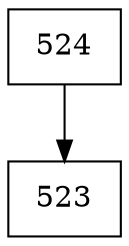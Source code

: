 digraph G {
  node [shape=record];
  node0 [label="{524}"];
  node0 -> node1;
  node1 [label="{523}"];
}
